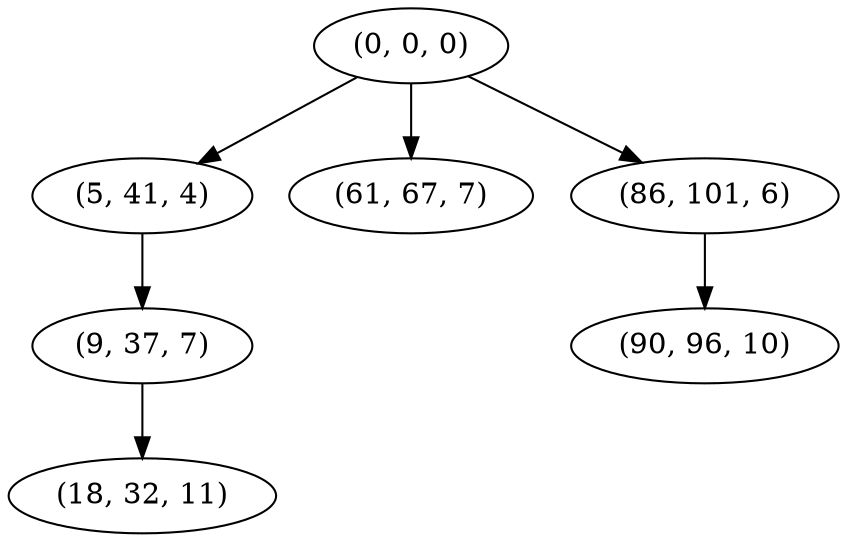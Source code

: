 digraph tree {
    "(0, 0, 0)";
    "(5, 41, 4)";
    "(9, 37, 7)";
    "(18, 32, 11)";
    "(61, 67, 7)";
    "(86, 101, 6)";
    "(90, 96, 10)";
    "(0, 0, 0)" -> "(5, 41, 4)";
    "(0, 0, 0)" -> "(61, 67, 7)";
    "(0, 0, 0)" -> "(86, 101, 6)";
    "(5, 41, 4)" -> "(9, 37, 7)";
    "(9, 37, 7)" -> "(18, 32, 11)";
    "(86, 101, 6)" -> "(90, 96, 10)";
}
